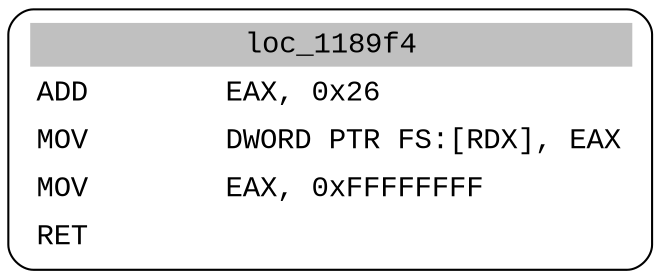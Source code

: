 digraph asm_graph {
1941 [
shape="Mrecord" fontname="Courier New"label =<<table border="0" cellborder="0" cellpadding="3"><tr><td align="center" colspan="2" bgcolor="grey">loc_1189f4</td></tr><tr><td align="left">ADD        EAX, 0x26</td></tr><tr><td align="left">MOV        DWORD PTR FS:[RDX], EAX</td></tr><tr><td align="left">MOV        EAX, 0xFFFFFFFF</td></tr><tr><td align="left">RET        </td></tr></table>> ];
}